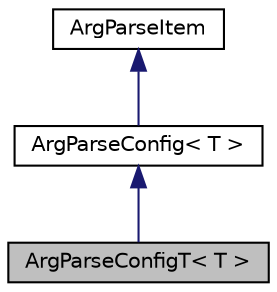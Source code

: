 digraph "ArgParseConfigT&lt; T &gt;"
{
  edge [fontname="Helvetica",fontsize="10",labelfontname="Helvetica",labelfontsize="10"];
  node [fontname="Helvetica",fontsize="10",shape=record];
  Node1 [label="ArgParseConfigT\< T \>",height=0.2,width=0.4,color="black", fillcolor="grey75", style="filled" fontcolor="black"];
  Node2 -> Node1 [dir="back",color="midnightblue",fontsize="10",style="solid",fontname="Helvetica"];
  Node2 [label="ArgParseConfig\< T \>",height=0.2,width=0.4,color="black", fillcolor="white", style="filled",URL="$classArgParseConfig.html"];
  Node3 -> Node2 [dir="back",color="midnightblue",fontsize="10",style="solid",fontname="Helvetica"];
  Node3 [label="ArgParseItem",height=0.2,width=0.4,color="black", fillcolor="white", style="filled",URL="$classArgParseItem.html"];
}
